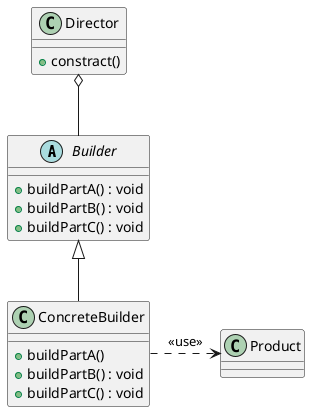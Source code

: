 @startuml
abstract class Builder{
    + buildPartA() : void
    + buildPartB() : void
    + buildPartC() : void
}

class Director{
    + constract()
}

class ConcreteBuilder{
    + buildPartA()
    + buildPartB() : void
    + buildPartC() : void
}

class Product{}

Director o-- Builder
Builder <|-- ConcreteBuilder
Product <.left. ConcreteBuilder : <<use>>
@enduml
